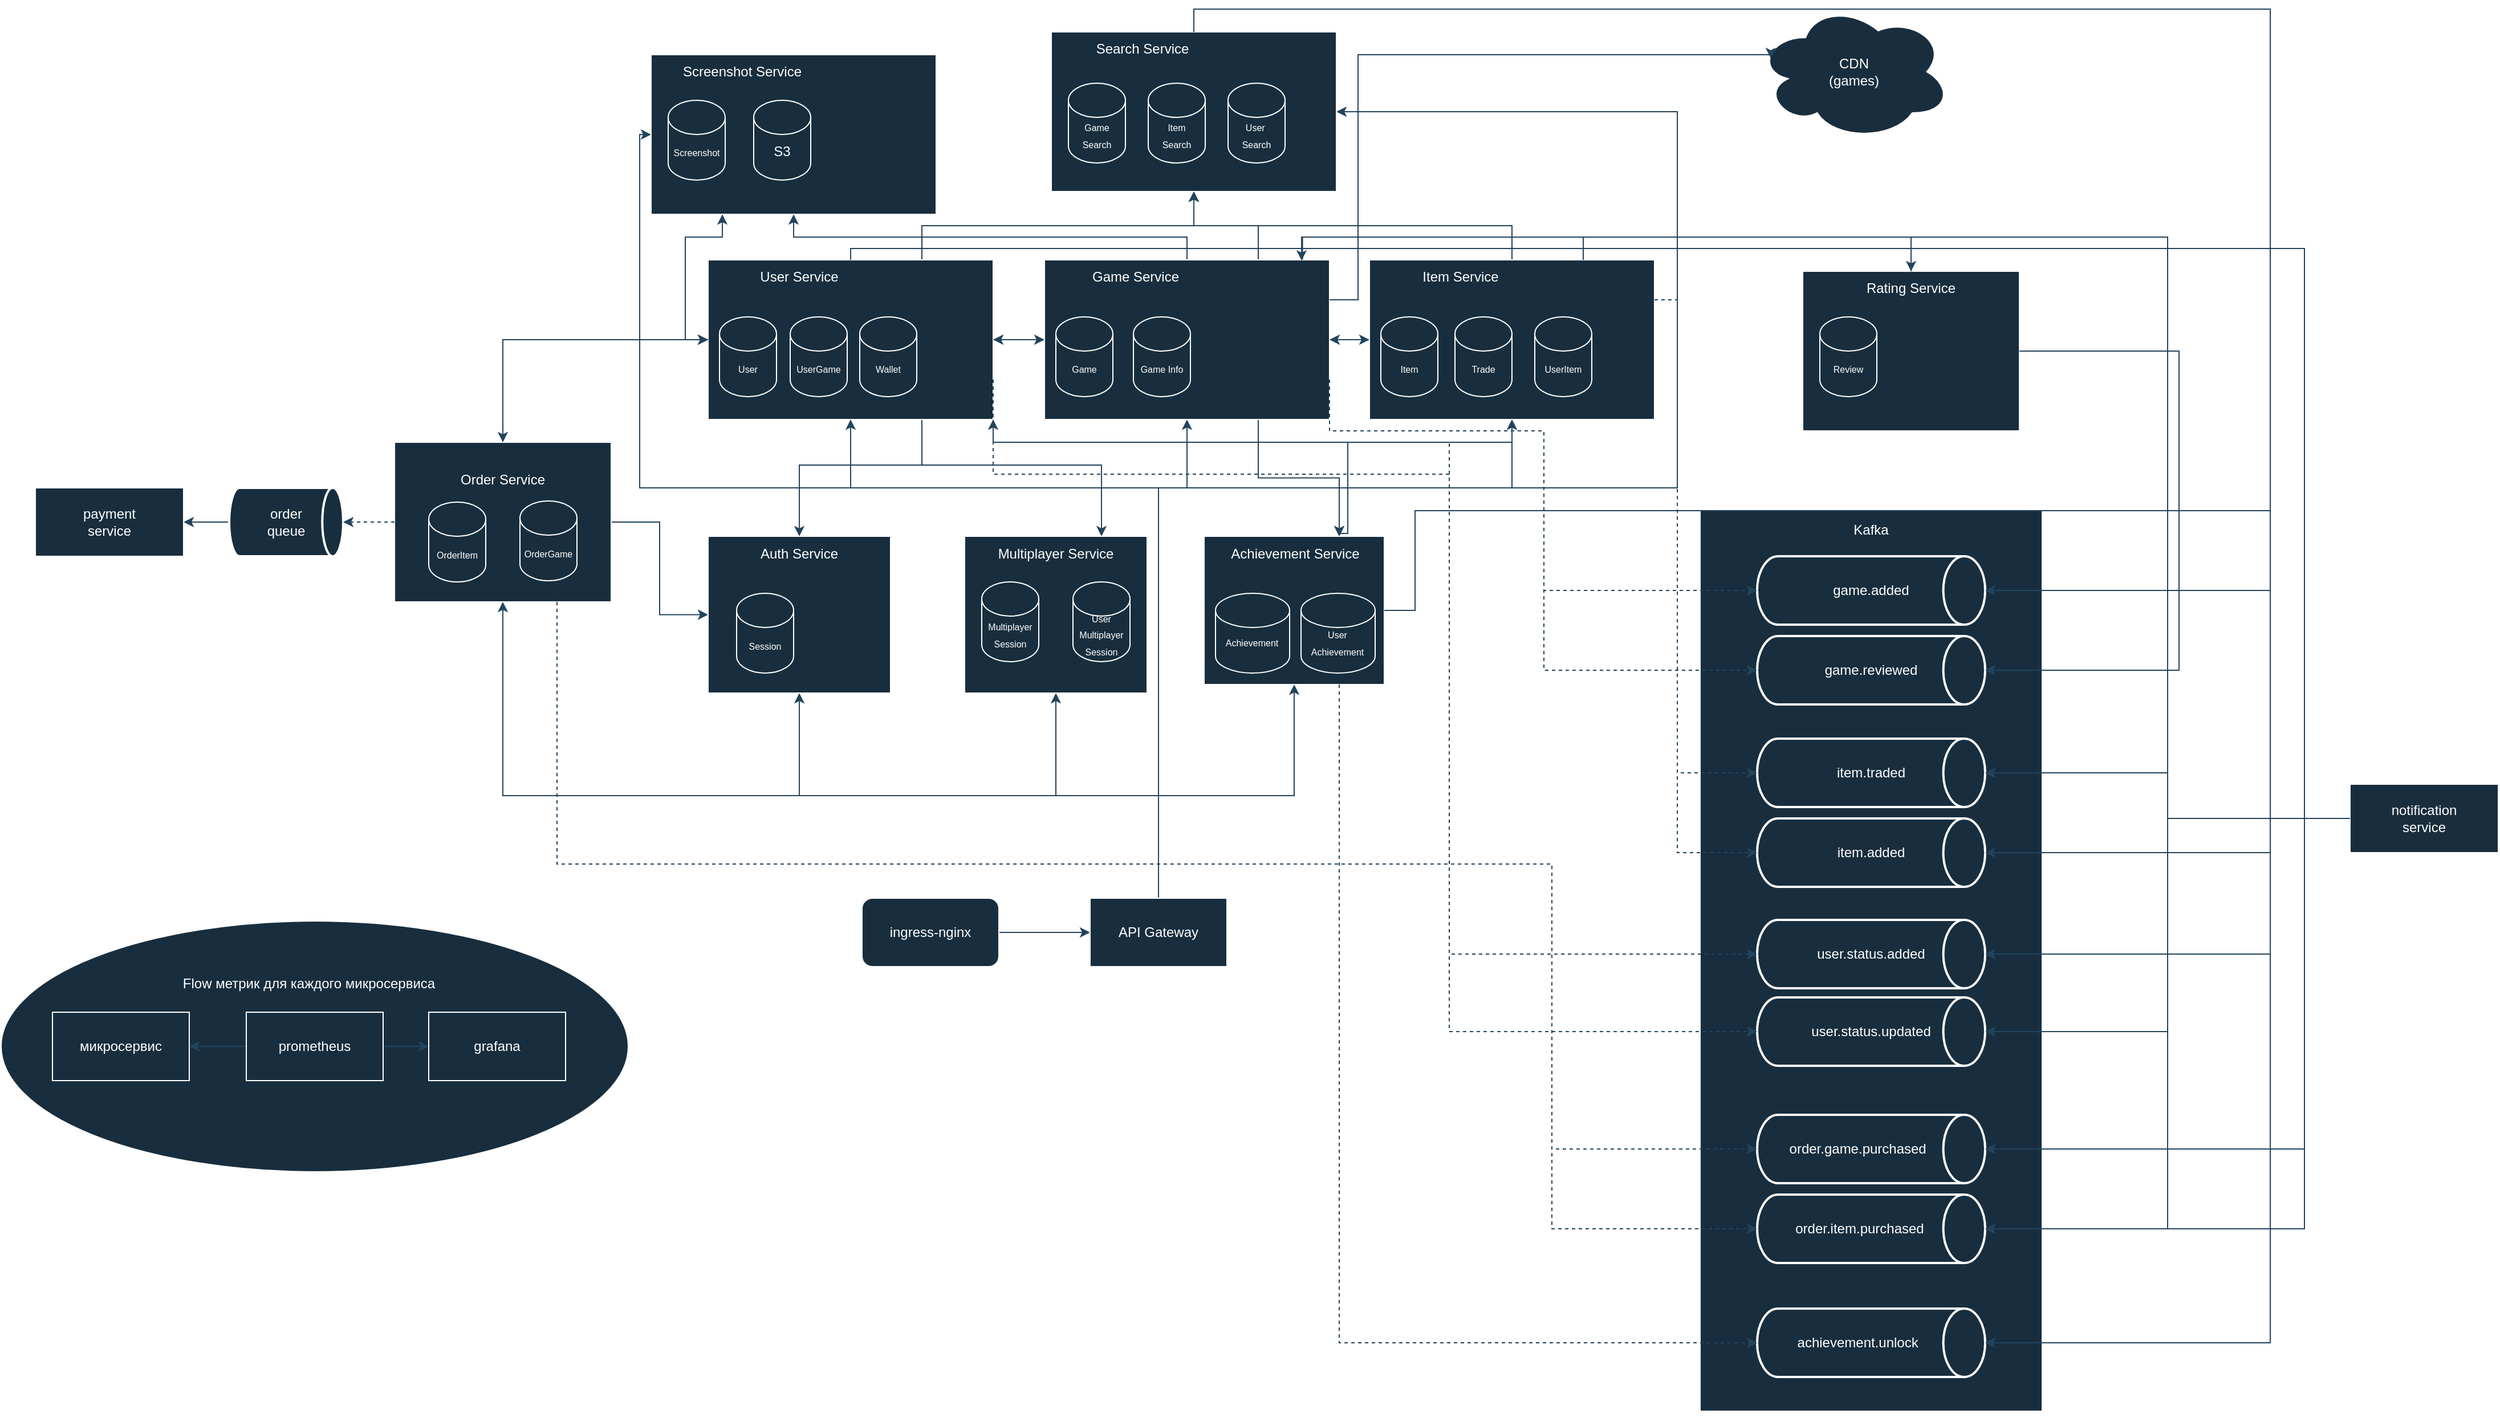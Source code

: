 <mxfile version="26.2.2">
  <diagram name="Page-1" id="zRZe9zVDezlclE6qM3xR">
    <mxGraphModel dx="2936" dy="883" grid="1" gridSize="10" guides="1" tooltips="1" connect="1" arrows="1" fold="1" page="1" pageScale="1" pageWidth="1700" pageHeight="1100" math="0" shadow="0">
      <root>
        <mxCell id="0" />
        <mxCell id="1" parent="0" />
        <mxCell id="oB9wCm33StctVlyddSk8-133" style="edgeStyle=orthogonalEdgeStyle;rounded=0;orthogonalLoop=1;jettySize=auto;html=1;entryX=0.5;entryY=1;entryDx=0;entryDy=0;exitX=0.75;exitY=0;exitDx=0;exitDy=0;labelBackgroundColor=none;strokeColor=#23445D;fontColor=default;" parent="1" source="oB9wCm33StctVlyddSk8-5" target="oB9wCm33StctVlyddSk8-22" edge="1">
          <mxGeometry relative="1" as="geometry" />
        </mxCell>
        <mxCell id="oB9wCm33StctVlyddSk8-147" style="edgeStyle=orthogonalEdgeStyle;rounded=0;orthogonalLoop=1;jettySize=auto;html=1;exitX=0.75;exitY=1;exitDx=0;exitDy=0;entryX=0.5;entryY=0;entryDx=0;entryDy=0;labelBackgroundColor=none;strokeColor=#23445D;fontColor=default;" parent="1" source="oB9wCm33StctVlyddSk8-5" target="oB9wCm33StctVlyddSk8-82" edge="1">
          <mxGeometry relative="1" as="geometry">
            <Array as="points">
              <mxPoint x="398" y="410" />
              <mxPoint x="290" y="410" />
            </Array>
          </mxGeometry>
        </mxCell>
        <mxCell id="oB9wCm33StctVlyddSk8-148" style="edgeStyle=orthogonalEdgeStyle;rounded=0;orthogonalLoop=1;jettySize=auto;html=1;exitX=0.75;exitY=1;exitDx=0;exitDy=0;entryX=0.75;entryY=0;entryDx=0;entryDy=0;labelBackgroundColor=none;strokeColor=#23445D;fontColor=default;" parent="1" source="oB9wCm33StctVlyddSk8-5" target="oB9wCm33StctVlyddSk8-106" edge="1">
          <mxGeometry relative="1" as="geometry">
            <Array as="points">
              <mxPoint x="398" y="410" />
              <mxPoint x="555" y="410" />
            </Array>
          </mxGeometry>
        </mxCell>
        <mxCell id="oB9wCm33StctVlyddSk8-154" style="edgeStyle=orthogonalEdgeStyle;rounded=0;orthogonalLoop=1;jettySize=auto;html=1;entryX=0.5;entryY=0;entryDx=0;entryDy=0;labelBackgroundColor=none;strokeColor=#23445D;fontColor=default;" parent="1" source="oB9wCm33StctVlyddSk8-5" target="oB9wCm33StctVlyddSk8-40" edge="1">
          <mxGeometry relative="1" as="geometry" />
        </mxCell>
        <mxCell id="oB9wCm33StctVlyddSk8-155" style="edgeStyle=orthogonalEdgeStyle;rounded=0;orthogonalLoop=1;jettySize=auto;html=1;entryX=0;entryY=0.5;entryDx=0;entryDy=0;labelBackgroundColor=none;strokeColor=#23445D;fontColor=default;" parent="1" source="oB9wCm33StctVlyddSk8-5" target="oB9wCm33StctVlyddSk8-18" edge="1">
          <mxGeometry relative="1" as="geometry" />
        </mxCell>
        <mxCell id="oB9wCm33StctVlyddSk8-159" style="edgeStyle=orthogonalEdgeStyle;rounded=0;orthogonalLoop=1;jettySize=auto;html=1;exitX=1;exitY=1;exitDx=0;exitDy=0;entryX=0.75;entryY=0;entryDx=0;entryDy=0;labelBackgroundColor=none;strokeColor=#23445D;fontColor=default;" parent="1" source="oB9wCm33StctVlyddSk8-5" target="oB9wCm33StctVlyddSk8-36" edge="1">
          <mxGeometry relative="1" as="geometry">
            <Array as="points">
              <mxPoint x="460" y="390" />
              <mxPoint x="771" y="390" />
              <mxPoint x="771" y="470" />
            </Array>
          </mxGeometry>
        </mxCell>
        <mxCell id="oB9wCm33StctVlyddSk8-160" style="edgeStyle=orthogonalEdgeStyle;rounded=0;orthogonalLoop=1;jettySize=auto;html=1;exitX=1;exitY=1;exitDx=0;exitDy=0;entryX=0.5;entryY=1;entryDx=0;entryDy=0;labelBackgroundColor=none;strokeColor=#23445D;fontColor=default;" parent="1" source="oB9wCm33StctVlyddSk8-5" target="oB9wCm33StctVlyddSk8-26" edge="1">
          <mxGeometry relative="1" as="geometry" />
        </mxCell>
        <mxCell id="oB9wCm33StctVlyddSk8-5" value="" style="rounded=0;whiteSpace=wrap;html=1;labelBackgroundColor=none;fillColor=#182E3E;strokeColor=#FFFFFF;fontColor=#FFFFFF;" parent="1" vertex="1">
          <mxGeometry x="210" y="230" width="250" height="140" as="geometry" />
        </mxCell>
        <mxCell id="oB9wCm33StctVlyddSk8-131" style="edgeStyle=orthogonalEdgeStyle;rounded=0;orthogonalLoop=1;jettySize=auto;html=1;entryX=0.25;entryY=1;entryDx=0;entryDy=0;exitX=0;exitY=0.5;exitDx=0;exitDy=0;movable=1;resizable=1;rotatable=1;deletable=1;editable=1;locked=0;connectable=1;strokeColor=#23445D;labelBackgroundColor=none;fontColor=default;" parent="1" source="oB9wCm33StctVlyddSk8-5" target="oB9wCm33StctVlyddSk8-99" edge="1">
          <mxGeometry relative="1" as="geometry" />
        </mxCell>
        <mxCell id="oB9wCm33StctVlyddSk8-6" value="User Service" style="text;html=1;align=center;verticalAlign=middle;whiteSpace=wrap;rounded=0;labelBackgroundColor=none;fontColor=#FFFFFF;" parent="1" vertex="1">
          <mxGeometry x="210" y="230" width="160" height="30" as="geometry" />
        </mxCell>
        <mxCell id="oB9wCm33StctVlyddSk8-9" value="" style="shape=cylinder3;whiteSpace=wrap;html=1;boundedLbl=1;backgroundOutline=1;size=15;labelBackgroundColor=none;fillColor=#182E3E;strokeColor=#FFFFFF;fontColor=#FFFFFF;" parent="1" vertex="1">
          <mxGeometry x="220" y="280" width="50" height="70" as="geometry" />
        </mxCell>
        <mxCell id="oB9wCm33StctVlyddSk8-10" value="&lt;div&gt;&lt;font style=&quot;font-size: 8px;&quot;&gt;User&lt;/font&gt;&lt;/div&gt;" style="text;html=1;align=center;verticalAlign=middle;whiteSpace=wrap;rounded=0;labelBackgroundColor=none;fontColor=#FFFFFF;" parent="1" vertex="1">
          <mxGeometry x="215" y="310" width="60" height="30" as="geometry" />
        </mxCell>
        <mxCell id="oB9wCm33StctVlyddSk8-16" style="edgeStyle=orthogonalEdgeStyle;rounded=0;orthogonalLoop=1;jettySize=auto;html=1;entryX=0;entryY=0.5;entryDx=0;entryDy=0;labelBackgroundColor=none;strokeColor=#23445D;fontColor=default;" parent="1" source="oB9wCm33StctVlyddSk8-14" target="oB9wCm33StctVlyddSk8-15" edge="1">
          <mxGeometry relative="1" as="geometry" />
        </mxCell>
        <mxCell id="oB9wCm33StctVlyddSk8-14" value="ingress-nginx" style="rounded=1;whiteSpace=wrap;html=1;labelBackgroundColor=none;fillColor=#182E3E;strokeColor=#FFFFFF;fontColor=#FFFFFF;" parent="1" vertex="1">
          <mxGeometry x="345" y="790" width="120" height="60" as="geometry" />
        </mxCell>
        <mxCell id="oB9wCm33StctVlyddSk8-83" style="edgeStyle=orthogonalEdgeStyle;rounded=0;orthogonalLoop=1;jettySize=auto;html=1;exitX=0.5;exitY=0;exitDx=0;exitDy=0;labelBackgroundColor=none;strokeColor=#23445D;fontColor=default;" parent="1" source="oB9wCm33StctVlyddSk8-15" target="oB9wCm33StctVlyddSk8-76" edge="1">
          <mxGeometry relative="1" as="geometry" />
        </mxCell>
        <mxCell id="oB9wCm33StctVlyddSk8-109" style="edgeStyle=orthogonalEdgeStyle;rounded=0;orthogonalLoop=1;jettySize=auto;html=1;exitX=0.5;exitY=0;exitDx=0;exitDy=0;labelBackgroundColor=none;strokeColor=#23445D;fontColor=default;" parent="1" source="oB9wCm33StctVlyddSk8-15" target="oB9wCm33StctVlyddSk8-103" edge="1">
          <mxGeometry relative="1" as="geometry" />
        </mxCell>
        <mxCell id="oB9wCm33StctVlyddSk8-137" style="edgeStyle=orthogonalEdgeStyle;rounded=0;orthogonalLoop=1;jettySize=auto;html=1;entryX=0.5;entryY=1;entryDx=0;entryDy=0;labelBackgroundColor=none;strokeColor=#23445D;fontColor=default;" parent="1" source="oB9wCm33StctVlyddSk8-15" target="oB9wCm33StctVlyddSk8-36" edge="1">
          <mxGeometry relative="1" as="geometry">
            <Array as="points">
              <mxPoint x="605" y="700" />
              <mxPoint x="724" y="700" />
            </Array>
          </mxGeometry>
        </mxCell>
        <mxCell id="oB9wCm33StctVlyddSk8-138" style="edgeStyle=orthogonalEdgeStyle;rounded=0;orthogonalLoop=1;jettySize=auto;html=1;entryX=0.5;entryY=1;entryDx=0;entryDy=0;labelBackgroundColor=none;strokeColor=#23445D;fontColor=default;" parent="1" source="oB9wCm33StctVlyddSk8-15" target="oB9wCm33StctVlyddSk8-18" edge="1">
          <mxGeometry relative="1" as="geometry">
            <Array as="points">
              <mxPoint x="605" y="430" />
              <mxPoint x="630" y="430" />
            </Array>
          </mxGeometry>
        </mxCell>
        <mxCell id="oB9wCm33StctVlyddSk8-139" style="edgeStyle=orthogonalEdgeStyle;rounded=0;orthogonalLoop=1;jettySize=auto;html=1;entryX=0.5;entryY=1;entryDx=0;entryDy=0;labelBackgroundColor=none;strokeColor=#23445D;fontColor=default;" parent="1" source="oB9wCm33StctVlyddSk8-15" target="oB9wCm33StctVlyddSk8-26" edge="1">
          <mxGeometry relative="1" as="geometry">
            <Array as="points">
              <mxPoint x="605" y="430" />
              <mxPoint x="915" y="430" />
            </Array>
          </mxGeometry>
        </mxCell>
        <mxCell id="oB9wCm33StctVlyddSk8-142" style="edgeStyle=orthogonalEdgeStyle;rounded=0;orthogonalLoop=1;jettySize=auto;html=1;entryX=0.5;entryY=1;entryDx=0;entryDy=0;labelBackgroundColor=none;strokeColor=#23445D;fontColor=default;" parent="1" source="oB9wCm33StctVlyddSk8-15" target="oB9wCm33StctVlyddSk8-5" edge="1">
          <mxGeometry relative="1" as="geometry">
            <Array as="points">
              <mxPoint x="605" y="430" />
              <mxPoint x="335" y="430" />
            </Array>
          </mxGeometry>
        </mxCell>
        <mxCell id="oB9wCm33StctVlyddSk8-144" style="edgeStyle=orthogonalEdgeStyle;rounded=0;orthogonalLoop=1;jettySize=auto;html=1;entryX=1;entryY=0.5;entryDx=0;entryDy=0;labelBackgroundColor=none;strokeColor=#23445D;fontColor=default;" parent="1" source="oB9wCm33StctVlyddSk8-15" target="oB9wCm33StctVlyddSk8-22" edge="1">
          <mxGeometry relative="1" as="geometry">
            <Array as="points">
              <mxPoint x="605" y="430" />
              <mxPoint x="1060" y="430" />
              <mxPoint x="1060" y="100" />
            </Array>
          </mxGeometry>
        </mxCell>
        <mxCell id="oB9wCm33StctVlyddSk8-145" style="edgeStyle=orthogonalEdgeStyle;rounded=0;orthogonalLoop=1;jettySize=auto;html=1;entryX=0;entryY=0.5;entryDx=0;entryDy=0;labelBackgroundColor=none;strokeColor=#23445D;fontColor=default;" parent="1" source="oB9wCm33StctVlyddSk8-15" target="oB9wCm33StctVlyddSk8-99" edge="1">
          <mxGeometry relative="1" as="geometry">
            <Array as="points">
              <mxPoint x="605" y="430" />
              <mxPoint x="150" y="430" />
              <mxPoint x="150" y="120" />
            </Array>
          </mxGeometry>
        </mxCell>
        <mxCell id="oB9wCm33StctVlyddSk8-146" style="edgeStyle=orthogonalEdgeStyle;rounded=0;orthogonalLoop=1;jettySize=auto;html=1;entryX=0.5;entryY=1;entryDx=0;entryDy=0;labelBackgroundColor=none;strokeColor=#23445D;fontColor=default;" parent="1" source="oB9wCm33StctVlyddSk8-15" target="oB9wCm33StctVlyddSk8-40" edge="1">
          <mxGeometry relative="1" as="geometry">
            <Array as="points">
              <mxPoint x="605" y="700" />
              <mxPoint x="30" y="700" />
            </Array>
          </mxGeometry>
        </mxCell>
        <mxCell id="oB9wCm33StctVlyddSk8-15" value="API Gateway" style="rounded=0;whiteSpace=wrap;html=1;labelBackgroundColor=none;fillColor=#182E3E;strokeColor=#FFFFFF;fontColor=#FFFFFF;" parent="1" vertex="1">
          <mxGeometry x="545" y="790" width="120" height="60" as="geometry" />
        </mxCell>
        <mxCell id="oB9wCm33StctVlyddSk8-122" style="edgeStyle=orthogonalEdgeStyle;rounded=0;orthogonalLoop=1;jettySize=auto;html=1;entryX=0.5;entryY=1;entryDx=0;entryDy=0;labelBackgroundColor=none;strokeColor=#23445D;fontColor=default;" parent="1" source="oB9wCm33StctVlyddSk8-18" target="oB9wCm33StctVlyddSk8-99" edge="1">
          <mxGeometry relative="1" as="geometry">
            <Array as="points">
              <mxPoint x="630" y="210" />
              <mxPoint x="285" y="210" />
            </Array>
          </mxGeometry>
        </mxCell>
        <mxCell id="oB9wCm33StctVlyddSk8-135" style="edgeStyle=orthogonalEdgeStyle;rounded=0;orthogonalLoop=1;jettySize=auto;html=1;exitX=0.75;exitY=0;exitDx=0;exitDy=0;entryX=0.5;entryY=1;entryDx=0;entryDy=0;labelBackgroundColor=none;strokeColor=#23445D;fontColor=default;" parent="1" source="oB9wCm33StctVlyddSk8-18" target="oB9wCm33StctVlyddSk8-22" edge="1">
          <mxGeometry relative="1" as="geometry" />
        </mxCell>
        <mxCell id="oB9wCm33StctVlyddSk8-156" style="edgeStyle=orthogonalEdgeStyle;rounded=0;orthogonalLoop=1;jettySize=auto;html=1;entryX=1;entryY=0.5;entryDx=0;entryDy=0;labelBackgroundColor=none;strokeColor=#23445D;fontColor=default;" parent="1" source="oB9wCm33StctVlyddSk8-18" target="oB9wCm33StctVlyddSk8-5" edge="1">
          <mxGeometry relative="1" as="geometry" />
        </mxCell>
        <mxCell id="oB9wCm33StctVlyddSk8-157" style="edgeStyle=orthogonalEdgeStyle;rounded=0;orthogonalLoop=1;jettySize=auto;html=1;exitX=0.75;exitY=1;exitDx=0;exitDy=0;entryX=0.75;entryY=0;entryDx=0;entryDy=0;labelBackgroundColor=none;strokeColor=#23445D;fontColor=default;" parent="1" source="oB9wCm33StctVlyddSk8-18" target="oB9wCm33StctVlyddSk8-36" edge="1">
          <mxGeometry relative="1" as="geometry" />
        </mxCell>
        <mxCell id="oB9wCm33StctVlyddSk8-162" style="edgeStyle=orthogonalEdgeStyle;rounded=0;orthogonalLoop=1;jettySize=auto;html=1;exitX=1;exitY=0.5;exitDx=0;exitDy=0;entryX=0;entryY=0.5;entryDx=0;entryDy=0;labelBackgroundColor=none;strokeColor=#23445D;fontColor=default;" parent="1" source="oB9wCm33StctVlyddSk8-18" target="oB9wCm33StctVlyddSk8-26" edge="1">
          <mxGeometry relative="1" as="geometry" />
        </mxCell>
        <mxCell id="oB9wCm33StctVlyddSk8-18" value="" style="rounded=0;whiteSpace=wrap;html=1;labelBackgroundColor=none;fillColor=#182E3E;strokeColor=#FFFFFF;fontColor=#FFFFFF;" parent="1" vertex="1">
          <mxGeometry x="505" y="230" width="250" height="140" as="geometry" />
        </mxCell>
        <mxCell id="oB9wCm33StctVlyddSk8-19" value="Game Service" style="text;html=1;align=center;verticalAlign=middle;whiteSpace=wrap;rounded=0;labelBackgroundColor=none;fontColor=#FFFFFF;" parent="1" vertex="1">
          <mxGeometry x="505" y="230" width="160" height="30" as="geometry" />
        </mxCell>
        <mxCell id="oB9wCm33StctVlyddSk8-20" value="" style="shape=cylinder3;whiteSpace=wrap;html=1;boundedLbl=1;backgroundOutline=1;size=15;labelBackgroundColor=none;fillColor=#182E3E;strokeColor=#FFFFFF;fontColor=#FFFFFF;" parent="1" vertex="1">
          <mxGeometry x="515" y="280" width="50" height="70" as="geometry" />
        </mxCell>
        <mxCell id="oB9wCm33StctVlyddSk8-21" value="&lt;div&gt;&lt;font style=&quot;font-size: 8px;&quot;&gt;Game&lt;/font&gt;&lt;/div&gt;" style="text;html=1;align=center;verticalAlign=middle;whiteSpace=wrap;rounded=0;labelBackgroundColor=none;fontColor=#FFFFFF;" parent="1" vertex="1">
          <mxGeometry x="510" y="310" width="60" height="30" as="geometry" />
        </mxCell>
        <mxCell id="oB9wCm33StctVlyddSk8-22" value="" style="rounded=0;whiteSpace=wrap;html=1;labelBackgroundColor=none;fillColor=#182E3E;strokeColor=#FFFFFF;fontColor=#FFFFFF;" parent="1" vertex="1">
          <mxGeometry x="511" y="30" width="250" height="140" as="geometry" />
        </mxCell>
        <mxCell id="oB9wCm33StctVlyddSk8-23" value="Search Service" style="text;html=1;align=center;verticalAlign=middle;whiteSpace=wrap;rounded=0;labelBackgroundColor=none;fontColor=#FFFFFF;" parent="1" vertex="1">
          <mxGeometry x="511" y="30" width="160" height="30" as="geometry" />
        </mxCell>
        <mxCell id="oB9wCm33StctVlyddSk8-136" style="edgeStyle=orthogonalEdgeStyle;rounded=0;orthogonalLoop=1;jettySize=auto;html=1;entryX=0.5;entryY=1;entryDx=0;entryDy=0;labelBackgroundColor=none;strokeColor=#23445D;fontColor=default;" parent="1" source="oB9wCm33StctVlyddSk8-26" target="oB9wCm33StctVlyddSk8-22" edge="1">
          <mxGeometry relative="1" as="geometry">
            <Array as="points">
              <mxPoint x="915" y="200" />
              <mxPoint x="636" y="200" />
            </Array>
          </mxGeometry>
        </mxCell>
        <mxCell id="oB9wCm33StctVlyddSk8-161" style="edgeStyle=orthogonalEdgeStyle;rounded=0;orthogonalLoop=1;jettySize=auto;html=1;entryX=1;entryY=0.5;entryDx=0;entryDy=0;labelBackgroundColor=none;strokeColor=#23445D;fontColor=default;" parent="1" source="oB9wCm33StctVlyddSk8-26" target="oB9wCm33StctVlyddSk8-18" edge="1">
          <mxGeometry relative="1" as="geometry" />
        </mxCell>
        <mxCell id="oB9wCm33StctVlyddSk8-163" style="edgeStyle=orthogonalEdgeStyle;rounded=0;orthogonalLoop=1;jettySize=auto;html=1;exitX=0.5;exitY=1;exitDx=0;exitDy=0;entryX=1;entryY=1;entryDx=0;entryDy=0;labelBackgroundColor=none;strokeColor=#23445D;fontColor=default;" parent="1" source="oB9wCm33StctVlyddSk8-26" target="oB9wCm33StctVlyddSk8-5" edge="1">
          <mxGeometry relative="1" as="geometry" />
        </mxCell>
        <mxCell id="oB9wCm33StctVlyddSk8-26" value="" style="rounded=0;whiteSpace=wrap;html=1;labelBackgroundColor=none;fillColor=#182E3E;strokeColor=#FFFFFF;fontColor=#FFFFFF;" parent="1" vertex="1">
          <mxGeometry x="790" y="230" width="250" height="140" as="geometry" />
        </mxCell>
        <mxCell id="oB9wCm33StctVlyddSk8-27" value="Item Service" style="text;html=1;align=center;verticalAlign=middle;whiteSpace=wrap;rounded=0;labelBackgroundColor=none;fontColor=#FFFFFF;" parent="1" vertex="1">
          <mxGeometry x="790" y="230" width="160" height="30" as="geometry" />
        </mxCell>
        <mxCell id="oB9wCm33StctVlyddSk8-28" value="" style="shape=cylinder3;whiteSpace=wrap;html=1;boundedLbl=1;backgroundOutline=1;size=15;labelBackgroundColor=none;fillColor=#182E3E;strokeColor=#FFFFFF;fontColor=#FFFFFF;" parent="1" vertex="1">
          <mxGeometry x="800" y="280" width="50" height="70" as="geometry" />
        </mxCell>
        <mxCell id="oB9wCm33StctVlyddSk8-29" value="&lt;div&gt;&lt;font style=&quot;font-size: 8px;&quot;&gt;Item&lt;/font&gt;&lt;/div&gt;" style="text;html=1;align=center;verticalAlign=middle;whiteSpace=wrap;rounded=0;labelBackgroundColor=none;fontColor=#FFFFFF;" parent="1" vertex="1">
          <mxGeometry x="795" y="310" width="60" height="30" as="geometry" />
        </mxCell>
        <mxCell id="oB9wCm33StctVlyddSk8-34" value="" style="shape=cylinder3;whiteSpace=wrap;html=1;boundedLbl=1;backgroundOutline=1;size=15;labelBackgroundColor=none;fillColor=#182E3E;strokeColor=#FFFFFF;fontColor=#FFFFFF;" parent="1" vertex="1">
          <mxGeometry x="583" y="280" width="50" height="70" as="geometry" />
        </mxCell>
        <mxCell id="oB9wCm33StctVlyddSk8-35" value="&lt;div&gt;&lt;font style=&quot;font-size: 8px;&quot;&gt;Game Info&lt;/font&gt;&lt;/div&gt;" style="text;html=1;align=center;verticalAlign=middle;whiteSpace=wrap;rounded=0;labelBackgroundColor=none;fontColor=#FFFFFF;" parent="1" vertex="1">
          <mxGeometry x="578" y="310" width="60" height="30" as="geometry" />
        </mxCell>
        <mxCell id="oB9wCm33StctVlyddSk8-36" value="" style="rounded=0;whiteSpace=wrap;html=1;labelBackgroundColor=none;fillColor=#182E3E;strokeColor=#FFFFFF;fontColor=#FFFFFF;" parent="1" vertex="1">
          <mxGeometry x="645" y="472.5" width="158" height="130" as="geometry" />
        </mxCell>
        <mxCell id="oB9wCm33StctVlyddSk8-37" value="Achievement Service" style="text;html=1;align=center;verticalAlign=middle;whiteSpace=wrap;rounded=0;labelBackgroundColor=none;fontColor=#FFFFFF;" parent="1" vertex="1">
          <mxGeometry x="645" y="472.5" width="160" height="30" as="geometry" />
        </mxCell>
        <mxCell id="oB9wCm33StctVlyddSk8-38" value="" style="shape=cylinder3;whiteSpace=wrap;html=1;boundedLbl=1;backgroundOutline=1;size=15;labelBackgroundColor=none;fillColor=#182E3E;strokeColor=#FFFFFF;fontColor=#FFFFFF;" parent="1" vertex="1">
          <mxGeometry x="655" y="522.5" width="65" height="70" as="geometry" />
        </mxCell>
        <mxCell id="oB9wCm33StctVlyddSk8-39" value="&lt;div&gt;&lt;font style=&quot;font-size: 8px;&quot;&gt;Achievement&lt;/font&gt;&lt;/div&gt;" style="text;html=1;align=center;verticalAlign=middle;whiteSpace=wrap;rounded=0;labelBackgroundColor=none;fontColor=#FFFFFF;" parent="1" vertex="1">
          <mxGeometry x="657" y="550" width="60" height="30" as="geometry" />
        </mxCell>
        <mxCell id="oB9wCm33StctVlyddSk8-149" style="edgeStyle=orthogonalEdgeStyle;rounded=0;orthogonalLoop=1;jettySize=auto;html=1;entryX=0;entryY=0.5;entryDx=0;entryDy=0;exitX=0.5;exitY=0;exitDx=0;exitDy=0;labelBackgroundColor=none;strokeColor=#23445D;fontColor=default;" parent="1" source="oB9wCm33StctVlyddSk8-40" target="oB9wCm33StctVlyddSk8-5" edge="1">
          <mxGeometry relative="1" as="geometry" />
        </mxCell>
        <mxCell id="oB9wCm33StctVlyddSk8-158" style="edgeStyle=orthogonalEdgeStyle;rounded=0;orthogonalLoop=1;jettySize=auto;html=1;exitX=1;exitY=0.5;exitDx=0;exitDy=0;entryX=0;entryY=0.5;entryDx=0;entryDy=0;labelBackgroundColor=none;strokeColor=#23445D;fontColor=default;" parent="1" source="oB9wCm33StctVlyddSk8-40" target="oB9wCm33StctVlyddSk8-76" edge="1">
          <mxGeometry relative="1" as="geometry" />
        </mxCell>
        <mxCell id="oB9wCm33StctVlyddSk8-40" value="" style="rounded=0;whiteSpace=wrap;html=1;labelBackgroundColor=none;fillColor=#182E3E;strokeColor=#FFFFFF;fontColor=#FFFFFF;" parent="1" vertex="1">
          <mxGeometry x="-65" y="390" width="190" height="140" as="geometry" />
        </mxCell>
        <mxCell id="oB9wCm33StctVlyddSk8-41" value="Order Service" style="text;html=1;align=center;verticalAlign=middle;whiteSpace=wrap;rounded=0;labelBackgroundColor=none;fontColor=#FFFFFF;" parent="1" vertex="1">
          <mxGeometry x="-50" y="407.5" width="160" height="30" as="geometry" />
        </mxCell>
        <mxCell id="oB9wCm33StctVlyddSk8-42" value="" style="shape=cylinder3;whiteSpace=wrap;html=1;boundedLbl=1;backgroundOutline=1;size=15;labelBackgroundColor=none;fillColor=#182E3E;strokeColor=#FFFFFF;fontColor=#FFFFFF;" parent="1" vertex="1">
          <mxGeometry x="-35" y="442.5" width="50" height="70" as="geometry" />
        </mxCell>
        <mxCell id="oB9wCm33StctVlyddSk8-43" value="&lt;div&gt;&lt;font style=&quot;font-size: 8px;&quot;&gt;OrderItem&lt;/font&gt;&lt;/div&gt;" style="text;html=1;align=center;verticalAlign=middle;whiteSpace=wrap;rounded=0;labelBackgroundColor=none;fontColor=#FFFFFF;" parent="1" vertex="1">
          <mxGeometry x="-40" y="472.5" width="60" height="30" as="geometry" />
        </mxCell>
        <mxCell id="oB9wCm33StctVlyddSk8-47" value="" style="shape=cylinder3;whiteSpace=wrap;html=1;boundedLbl=1;backgroundOutline=1;size=15;labelBackgroundColor=none;fillColor=#182E3E;strokeColor=#FFFFFF;fontColor=#FFFFFF;" parent="1" vertex="1">
          <mxGeometry x="45" y="441.5" width="50" height="70" as="geometry" />
        </mxCell>
        <mxCell id="oB9wCm33StctVlyddSk8-48" value="&lt;div&gt;&lt;font style=&quot;font-size: 8px;&quot;&gt;OrderGame&lt;/font&gt;&lt;/div&gt;" style="text;html=1;align=center;verticalAlign=middle;whiteSpace=wrap;rounded=0;labelBackgroundColor=none;fontColor=#FFFFFF;" parent="1" vertex="1">
          <mxGeometry x="40" y="471.5" width="60" height="30" as="geometry" />
        </mxCell>
        <mxCell id="oB9wCm33StctVlyddSk8-58" value="" style="shape=cylinder3;whiteSpace=wrap;html=1;boundedLbl=1;backgroundOutline=1;size=15;labelBackgroundColor=none;fillColor=#182E3E;strokeColor=#FFFFFF;fontColor=#FFFFFF;" parent="1" vertex="1">
          <mxGeometry x="526" y="75" width="50" height="70" as="geometry" />
        </mxCell>
        <mxCell id="oB9wCm33StctVlyddSk8-59" value="&lt;div&gt;&lt;font style=&quot;font-size: 8px;&quot;&gt;Game&lt;/font&gt;&lt;/div&gt;&lt;div&gt;&lt;font style=&quot;font-size: 8px;&quot;&gt;Search&lt;/font&gt;&lt;/div&gt;" style="text;html=1;align=center;verticalAlign=middle;whiteSpace=wrap;rounded=0;labelBackgroundColor=none;fontColor=#FFFFFF;" parent="1" vertex="1">
          <mxGeometry x="521" y="105" width="60" height="30" as="geometry" />
        </mxCell>
        <mxCell id="oB9wCm33StctVlyddSk8-60" value="" style="shape=cylinder3;whiteSpace=wrap;html=1;boundedLbl=1;backgroundOutline=1;size=15;labelBackgroundColor=none;fillColor=#182E3E;strokeColor=#FFFFFF;fontColor=#FFFFFF;" parent="1" vertex="1">
          <mxGeometry x="596" y="75" width="50" height="70" as="geometry" />
        </mxCell>
        <mxCell id="oB9wCm33StctVlyddSk8-61" value="&lt;div&gt;&lt;font style=&quot;font-size: 8px;&quot;&gt;Item&lt;/font&gt;&lt;/div&gt;&lt;div&gt;&lt;font style=&quot;font-size: 8px;&quot;&gt;Search&lt;/font&gt;&lt;/div&gt;" style="text;html=1;align=center;verticalAlign=middle;whiteSpace=wrap;rounded=0;labelBackgroundColor=none;fontColor=#FFFFFF;" parent="1" vertex="1">
          <mxGeometry x="591" y="105" width="60" height="30" as="geometry" />
        </mxCell>
        <mxCell id="oB9wCm33StctVlyddSk8-62" value="" style="shape=cylinder3;whiteSpace=wrap;html=1;boundedLbl=1;backgroundOutline=1;size=15;labelBackgroundColor=none;fillColor=#182E3E;strokeColor=#FFFFFF;fontColor=#FFFFFF;" parent="1" vertex="1">
          <mxGeometry x="666" y="75" width="50" height="70" as="geometry" />
        </mxCell>
        <mxCell id="oB9wCm33StctVlyddSk8-63" value="&lt;div&gt;&lt;font style=&quot;font-size: 8px;&quot;&gt;User&amp;nbsp;&lt;/font&gt;&lt;/div&gt;&lt;div&gt;&lt;font style=&quot;font-size: 8px;&quot;&gt;Search&lt;/font&gt;&lt;/div&gt;" style="text;html=1;align=center;verticalAlign=middle;whiteSpace=wrap;rounded=0;labelBackgroundColor=none;fontColor=#FFFFFF;" parent="1" vertex="1">
          <mxGeometry x="661" y="105" width="60" height="30" as="geometry" />
        </mxCell>
        <mxCell id="oB9wCm33StctVlyddSk8-64" value="" style="shape=cylinder3;whiteSpace=wrap;html=1;boundedLbl=1;backgroundOutline=1;size=15;labelBackgroundColor=none;fillColor=#182E3E;strokeColor=#FFFFFF;fontColor=#FFFFFF;" parent="1" vertex="1">
          <mxGeometry x="935" y="280" width="50" height="70" as="geometry" />
        </mxCell>
        <mxCell id="oB9wCm33StctVlyddSk8-65" value="&lt;div&gt;&lt;font style=&quot;font-size: 8px;&quot;&gt;UserItem&lt;/font&gt;&lt;/div&gt;" style="text;html=1;align=center;verticalAlign=middle;whiteSpace=wrap;rounded=0;labelBackgroundColor=none;fontColor=#FFFFFF;" parent="1" vertex="1">
          <mxGeometry x="930" y="310" width="60" height="30" as="geometry" />
        </mxCell>
        <mxCell id="oB9wCm33StctVlyddSk8-70" value="" style="shape=cylinder3;whiteSpace=wrap;html=1;boundedLbl=1;backgroundOutline=1;size=15;labelBackgroundColor=none;fillColor=#182E3E;strokeColor=#FFFFFF;fontColor=#FFFFFF;" parent="1" vertex="1">
          <mxGeometry x="343" y="280" width="50" height="70" as="geometry" />
        </mxCell>
        <mxCell id="oB9wCm33StctVlyddSk8-71" value="&lt;div&gt;&lt;font style=&quot;font-size: 8px;&quot;&gt;Wallet&lt;/font&gt;&lt;/div&gt;" style="text;html=1;align=center;verticalAlign=middle;whiteSpace=wrap;rounded=0;labelBackgroundColor=none;fontColor=#FFFFFF;" parent="1" vertex="1">
          <mxGeometry x="338" y="310" width="60" height="30" as="geometry" />
        </mxCell>
        <mxCell id="oB9wCm33StctVlyddSk8-74" value="" style="shape=cylinder3;whiteSpace=wrap;html=1;boundedLbl=1;backgroundOutline=1;size=15;labelBackgroundColor=none;fillColor=#182E3E;strokeColor=#FFFFFF;fontColor=#FFFFFF;" parent="1" vertex="1">
          <mxGeometry x="282" y="280" width="50" height="70" as="geometry" />
        </mxCell>
        <mxCell id="oB9wCm33StctVlyddSk8-75" value="&lt;div&gt;&lt;font style=&quot;font-size: 8px;&quot;&gt;UserGame&lt;/font&gt;&lt;/div&gt;" style="text;html=1;align=center;verticalAlign=middle;whiteSpace=wrap;rounded=0;labelBackgroundColor=none;fontColor=#FFFFFF;" parent="1" vertex="1">
          <mxGeometry x="277" y="310" width="60" height="30" as="geometry" />
        </mxCell>
        <mxCell id="oB9wCm33StctVlyddSk8-76" value="" style="rounded=0;whiteSpace=wrap;html=1;labelBackgroundColor=none;fillColor=#182E3E;strokeColor=#FFFFFF;fontColor=#FFFFFF;" parent="1" vertex="1">
          <mxGeometry x="210" y="472.5" width="160" height="137.5" as="geometry" />
        </mxCell>
        <mxCell id="oB9wCm33StctVlyddSk8-78" value="" style="shape=cylinder3;whiteSpace=wrap;html=1;boundedLbl=1;backgroundOutline=1;size=15;labelBackgroundColor=none;fillColor=#182E3E;strokeColor=#FFFFFF;fontColor=#FFFFFF;" parent="1" vertex="1">
          <mxGeometry x="235" y="522.5" width="50" height="70" as="geometry" />
        </mxCell>
        <mxCell id="oB9wCm33StctVlyddSk8-79" value="&lt;div&gt;&lt;font style=&quot;font-size: 8px;&quot;&gt;Session&lt;/font&gt;&lt;/div&gt;" style="text;html=1;align=center;verticalAlign=middle;whiteSpace=wrap;rounded=0;labelBackgroundColor=none;fontColor=#FFFFFF;" parent="1" vertex="1">
          <mxGeometry x="230" y="552.5" width="60" height="30" as="geometry" />
        </mxCell>
        <mxCell id="oB9wCm33StctVlyddSk8-82" value="Auth Service" style="text;html=1;align=center;verticalAlign=middle;whiteSpace=wrap;rounded=0;labelBackgroundColor=none;fontColor=#FFFFFF;" parent="1" vertex="1">
          <mxGeometry x="210" y="472.5" width="160" height="30" as="geometry" />
        </mxCell>
        <mxCell id="oB9wCm33StctVlyddSk8-132" style="edgeStyle=orthogonalEdgeStyle;rounded=0;orthogonalLoop=1;jettySize=auto;html=1;exitX=0.25;exitY=1;exitDx=0;exitDy=0;entryX=0;entryY=0.5;entryDx=0;entryDy=0;labelBackgroundColor=none;strokeColor=#23445D;fontColor=default;" parent="1" source="oB9wCm33StctVlyddSk8-99" target="oB9wCm33StctVlyddSk8-5" edge="1">
          <mxGeometry relative="1" as="geometry" />
        </mxCell>
        <mxCell id="oB9wCm33StctVlyddSk8-99" value="" style="rounded=0;whiteSpace=wrap;html=1;labelBackgroundColor=none;fillColor=#182E3E;strokeColor=#FFFFFF;fontColor=#FFFFFF;" parent="1" vertex="1">
          <mxGeometry x="160" y="50" width="250" height="140" as="geometry" />
        </mxCell>
        <mxCell id="oB9wCm33StctVlyddSk8-100" value="Screenshot Service" style="text;html=1;align=center;verticalAlign=middle;whiteSpace=wrap;rounded=0;labelBackgroundColor=none;fontColor=#FFFFFF;" parent="1" vertex="1">
          <mxGeometry x="160" y="50" width="160" height="30" as="geometry" />
        </mxCell>
        <mxCell id="oB9wCm33StctVlyddSk8-97" value="" style="shape=cylinder3;whiteSpace=wrap;html=1;boundedLbl=1;backgroundOutline=1;size=15;labelBackgroundColor=none;fillColor=#182E3E;strokeColor=#FFFFFF;fontColor=#FFFFFF;" parent="1" vertex="1">
          <mxGeometry x="175" y="90" width="50" height="70" as="geometry" />
        </mxCell>
        <mxCell id="oB9wCm33StctVlyddSk8-98" value="&lt;div&gt;&lt;font style=&quot;font-size: 8px;&quot;&gt;Screenshot&lt;/font&gt;&lt;/div&gt;" style="text;html=1;align=center;verticalAlign=middle;whiteSpace=wrap;rounded=0;labelBackgroundColor=none;fontColor=#FFFFFF;" parent="1" vertex="1">
          <mxGeometry x="170" y="120" width="60" height="30" as="geometry" />
        </mxCell>
        <mxCell id="oB9wCm33StctVlyddSk8-103" value="" style="rounded=0;whiteSpace=wrap;html=1;labelBackgroundColor=none;fillColor=#182E3E;strokeColor=#FFFFFF;fontColor=#FFFFFF;" parent="1" vertex="1">
          <mxGeometry x="435" y="472.5" width="160" height="137.5" as="geometry" />
        </mxCell>
        <mxCell id="oB9wCm33StctVlyddSk8-104" value="" style="shape=cylinder3;whiteSpace=wrap;html=1;boundedLbl=1;backgroundOutline=1;size=15;labelBackgroundColor=none;fillColor=#182E3E;strokeColor=#FFFFFF;fontColor=#FFFFFF;" parent="1" vertex="1">
          <mxGeometry x="450" y="512.5" width="50" height="70" as="geometry" />
        </mxCell>
        <mxCell id="oB9wCm33StctVlyddSk8-105" value="&lt;div&gt;&lt;font style=&quot;font-size: 8px;&quot;&gt;Multiplayer&lt;/font&gt;&lt;/div&gt;&lt;div&gt;&lt;font style=&quot;font-size: 8px;&quot;&gt;Session&lt;/font&gt;&lt;/div&gt;" style="text;html=1;align=center;verticalAlign=middle;whiteSpace=wrap;rounded=0;labelBackgroundColor=none;fontColor=#FFFFFF;" parent="1" vertex="1">
          <mxGeometry x="445" y="542.5" width="60" height="30" as="geometry" />
        </mxCell>
        <mxCell id="oB9wCm33StctVlyddSk8-106" value="Multiplayer Service" style="text;html=1;align=center;verticalAlign=middle;whiteSpace=wrap;rounded=0;labelBackgroundColor=none;fontColor=#FFFFFF;" parent="1" vertex="1">
          <mxGeometry x="435" y="472.5" width="160" height="30" as="geometry" />
        </mxCell>
        <mxCell id="oB9wCm33StctVlyddSk8-107" value="" style="shape=cylinder3;whiteSpace=wrap;html=1;boundedLbl=1;backgroundOutline=1;size=15;labelBackgroundColor=none;fillColor=#182E3E;strokeColor=#FFFFFF;fontColor=#FFFFFF;" parent="1" vertex="1">
          <mxGeometry x="530" y="512.5" width="50" height="70" as="geometry" />
        </mxCell>
        <mxCell id="oB9wCm33StctVlyddSk8-108" value="&lt;div&gt;&lt;font style=&quot;font-size: 8px;&quot;&gt;User&lt;/font&gt;&lt;/div&gt;&lt;div&gt;&lt;font style=&quot;font-size: 8px;&quot;&gt;Multiplayer&lt;/font&gt;&lt;/div&gt;&lt;div&gt;&lt;font style=&quot;font-size: 8px;&quot;&gt;Session&lt;/font&gt;&lt;/div&gt;" style="text;html=1;align=center;verticalAlign=middle;whiteSpace=wrap;rounded=0;labelBackgroundColor=none;fontColor=#FFFFFF;" parent="1" vertex="1">
          <mxGeometry x="525" y="542.5" width="60" height="30" as="geometry" />
        </mxCell>
        <mxCell id="oB9wCm33StctVlyddSk8-110" value="" style="shape=cylinder3;whiteSpace=wrap;html=1;boundedLbl=1;backgroundOutline=1;size=15;labelBackgroundColor=none;fillColor=#182E3E;strokeColor=#FFFFFF;fontColor=#FFFFFF;" parent="1" vertex="1">
          <mxGeometry x="865" y="280" width="50" height="70" as="geometry" />
        </mxCell>
        <mxCell id="oB9wCm33StctVlyddSk8-111" value="&lt;div&gt;&lt;font style=&quot;font-size: 8px;&quot;&gt;Trade&lt;/font&gt;&lt;/div&gt;" style="text;html=1;align=center;verticalAlign=middle;whiteSpace=wrap;rounded=0;labelBackgroundColor=none;fontColor=#FFFFFF;" parent="1" vertex="1">
          <mxGeometry x="860" y="310" width="60" height="30" as="geometry" />
        </mxCell>
        <mxCell id="oB9wCm33StctVlyddSk8-153" style="edgeStyle=orthogonalEdgeStyle;rounded=0;orthogonalLoop=1;jettySize=auto;html=1;entryX=1;entryY=0.5;entryDx=0;entryDy=0;labelBackgroundColor=none;strokeColor=#23445D;fontColor=default;" parent="1" source="oB9wCm33StctVlyddSk8-150" target="oB9wCm33StctVlyddSk8-151" edge="1">
          <mxGeometry relative="1" as="geometry" />
        </mxCell>
        <mxCell id="oB9wCm33StctVlyddSk8-150" value="&lt;div&gt;order&lt;/div&gt;&lt;div&gt;queue&lt;/div&gt;" style="strokeWidth=2;html=1;shape=mxgraph.flowchart.direct_data;whiteSpace=wrap;labelBackgroundColor=none;fillColor=#182E3E;strokeColor=#FFFFFF;fontColor=#FFFFFF;" parent="1" vertex="1">
          <mxGeometry x="-210" y="430" width="100" height="60" as="geometry" />
        </mxCell>
        <mxCell id="oB9wCm33StctVlyddSk8-151" value="&lt;div&gt;payment&lt;/div&gt;&lt;div&gt;service&lt;/div&gt;" style="rounded=0;whiteSpace=wrap;html=1;labelBackgroundColor=none;fillColor=#182E3E;strokeColor=#FFFFFF;fontColor=#FFFFFF;" parent="1" vertex="1">
          <mxGeometry x="-380" y="430" width="130" height="60" as="geometry" />
        </mxCell>
        <mxCell id="oB9wCm33StctVlyddSk8-152" style="edgeStyle=orthogonalEdgeStyle;rounded=0;orthogonalLoop=1;jettySize=auto;html=1;entryX=1;entryY=0.5;entryDx=0;entryDy=0;entryPerimeter=0;dashed=1;labelBackgroundColor=none;strokeColor=#23445D;fontColor=default;" parent="1" source="oB9wCm33StctVlyddSk8-40" target="oB9wCm33StctVlyddSk8-150" edge="1">
          <mxGeometry relative="1" as="geometry" />
        </mxCell>
        <mxCell id="oB9wCm33StctVlyddSk8-165" value="" style="shape=cylinder3;whiteSpace=wrap;html=1;boundedLbl=1;backgroundOutline=1;size=15;labelBackgroundColor=none;fillColor=#182E3E;strokeColor=#FFFFFF;fontColor=#FFFFFF;" parent="1" vertex="1">
          <mxGeometry x="250" y="90" width="50" height="70" as="geometry" />
        </mxCell>
        <mxCell id="oB9wCm33StctVlyddSk8-166" value="S3" style="text;html=1;align=center;verticalAlign=middle;whiteSpace=wrap;rounded=0;labelBackgroundColor=none;fontColor=#FFFFFF;" parent="1" vertex="1">
          <mxGeometry x="245" y="120" width="60" height="30" as="geometry" />
        </mxCell>
        <mxCell id="oB9wCm33StctVlyddSk8-167" value="&lt;div&gt;CDN&lt;/div&gt;&lt;div&gt;(games)&lt;/div&gt;" style="ellipse;shape=cloud;whiteSpace=wrap;html=1;labelBackgroundColor=none;fillColor=#182E3E;strokeColor=#FFFFFF;fontColor=#FFFFFF;" parent="1" vertex="1">
          <mxGeometry x="1130" y="5" width="170" height="120" as="geometry" />
        </mxCell>
        <mxCell id="oB9wCm33StctVlyddSk8-179" value="" style="ellipse;whiteSpace=wrap;html=1;labelBackgroundColor=none;fillColor=#182E3E;strokeColor=#FFFFFF;fontColor=#FFFFFF;" parent="1" vertex="1">
          <mxGeometry x="-410" y="810" width="550" height="220" as="geometry" />
        </mxCell>
        <mxCell id="oB9wCm33StctVlyddSk8-169" value="Flow метрик для каждого микросервиса" style="text;html=1;align=center;verticalAlign=middle;whiteSpace=wrap;rounded=0;labelBackgroundColor=none;fontColor=#FFFFFF;" parent="1" vertex="1">
          <mxGeometry x="-295" y="840" width="310" height="50" as="geometry" />
        </mxCell>
        <mxCell id="oB9wCm33StctVlyddSk8-174" value="микросервис" style="rounded=0;whiteSpace=wrap;html=1;labelBackgroundColor=none;fillColor=#182E3E;strokeColor=#FFFFFF;fontColor=#FFFFFF;" parent="1" vertex="1">
          <mxGeometry x="-365" y="890" width="120" height="60" as="geometry" />
        </mxCell>
        <mxCell id="oB9wCm33StctVlyddSk8-177" style="edgeStyle=orthogonalEdgeStyle;rounded=0;orthogonalLoop=1;jettySize=auto;html=1;exitX=1;exitY=0.5;exitDx=0;exitDy=0;entryX=0;entryY=0.5;entryDx=0;entryDy=0;labelBackgroundColor=none;strokeColor=#23445D;fontColor=default;" parent="1" source="oB9wCm33StctVlyddSk8-175" target="oB9wCm33StctVlyddSk8-176" edge="1">
          <mxGeometry relative="1" as="geometry" />
        </mxCell>
        <mxCell id="oB9wCm33StctVlyddSk8-178" style="edgeStyle=orthogonalEdgeStyle;rounded=0;orthogonalLoop=1;jettySize=auto;html=1;entryX=1;entryY=0.5;entryDx=0;entryDy=0;labelBackgroundColor=none;strokeColor=#23445D;fontColor=default;" parent="1" source="oB9wCm33StctVlyddSk8-175" target="oB9wCm33StctVlyddSk8-174" edge="1">
          <mxGeometry relative="1" as="geometry" />
        </mxCell>
        <mxCell id="oB9wCm33StctVlyddSk8-175" value="prometheus" style="rounded=0;whiteSpace=wrap;html=1;labelBackgroundColor=none;fillColor=#182E3E;strokeColor=#FFFFFF;fontColor=#FFFFFF;" parent="1" vertex="1">
          <mxGeometry x="-195" y="890" width="120" height="60" as="geometry" />
        </mxCell>
        <mxCell id="oB9wCm33StctVlyddSk8-176" value="grafana" style="rounded=0;whiteSpace=wrap;html=1;labelBackgroundColor=none;fillColor=#182E3E;strokeColor=#FFFFFF;fontColor=#FFFFFF;" parent="1" vertex="1">
          <mxGeometry x="-35" y="890" width="120" height="60" as="geometry" />
        </mxCell>
        <mxCell id="oB9wCm33StctVlyddSk8-182" style="edgeStyle=orthogonalEdgeStyle;rounded=0;orthogonalLoop=1;jettySize=auto;html=1;exitX=1;exitY=0.25;exitDx=0;exitDy=0;entryX=0.07;entryY=0.4;entryDx=0;entryDy=0;entryPerimeter=0;labelBackgroundColor=none;strokeColor=#23445D;fontColor=default;" parent="1" source="oB9wCm33StctVlyddSk8-18" target="oB9wCm33StctVlyddSk8-167" edge="1">
          <mxGeometry relative="1" as="geometry">
            <Array as="points">
              <mxPoint x="780" y="265" />
              <mxPoint x="780" y="50" />
              <mxPoint x="1142" y="50" />
            </Array>
          </mxGeometry>
        </mxCell>
        <mxCell id="oB9wCm33StctVlyddSk8-184" value="&lt;div&gt;notification&lt;/div&gt;&lt;div&gt;service&lt;/div&gt;" style="rounded=0;whiteSpace=wrap;html=1;labelBackgroundColor=none;fillColor=#182E3E;strokeColor=#FFFFFF;fontColor=#FFFFFF;" parent="1" vertex="1">
          <mxGeometry x="1650" y="690" width="130" height="60" as="geometry" />
        </mxCell>
        <mxCell id="oB9wCm33StctVlyddSk8-186" value="" style="rounded=0;whiteSpace=wrap;html=1;labelBackgroundColor=none;fillColor=#182E3E;strokeColor=#FFFFFF;fontColor=#FFFFFF;" parent="1" vertex="1">
          <mxGeometry x="1080" y="450" width="300" height="790" as="geometry" />
        </mxCell>
        <mxCell id="oB9wCm33StctVlyddSk8-188" value="Kafka" style="text;html=1;align=center;verticalAlign=middle;whiteSpace=wrap;rounded=0;labelBackgroundColor=none;fontColor=#FFFFFF;" parent="1" vertex="1">
          <mxGeometry x="1080" y="452" width="300" height="30" as="geometry" />
        </mxCell>
        <mxCell id="oB9wCm33StctVlyddSk8-189" value="user.status.updated" style="strokeWidth=2;html=1;shape=mxgraph.flowchart.direct_data;whiteSpace=wrap;labelBackgroundColor=none;fillColor=#182E3E;strokeColor=#FFFFFF;fontColor=#FFFFFF;" parent="1" vertex="1">
          <mxGeometry x="1130" y="877" width="200" height="60" as="geometry" />
        </mxCell>
        <mxCell id="oB9wCm33StctVlyddSk8-191" style="edgeStyle=orthogonalEdgeStyle;rounded=0;orthogonalLoop=1;jettySize=auto;html=1;exitX=1;exitY=0.75;exitDx=0;exitDy=0;entryX=0;entryY=0.5;entryDx=0;entryDy=0;entryPerimeter=0;labelBackgroundColor=none;strokeColor=#23445D;fontColor=default;dashed=1;" parent="1" target="oB9wCm33StctVlyddSk8-189" edge="1">
          <mxGeometry relative="1" as="geometry">
            <mxPoint x="460" y="353" as="sourcePoint" />
            <Array as="points">
              <mxPoint x="460" y="418" />
              <mxPoint x="860" y="418" />
              <mxPoint x="860" y="907" />
            </Array>
          </mxGeometry>
        </mxCell>
        <mxCell id="oB9wCm33StctVlyddSk8-197" value="game.added" style="strokeWidth=2;html=1;shape=mxgraph.flowchart.direct_data;whiteSpace=wrap;labelBackgroundColor=none;fillColor=#182E3E;strokeColor=#FFFFFF;fontColor=#FFFFFF;" parent="1" vertex="1">
          <mxGeometry x="1130" y="490" width="200" height="60" as="geometry" />
        </mxCell>
        <mxCell id="oB9wCm33StctVlyddSk8-198" value="game.reviewed" style="strokeWidth=2;html=1;shape=mxgraph.flowchart.direct_data;whiteSpace=wrap;labelBackgroundColor=none;fillColor=#182E3E;strokeColor=#FFFFFF;fontColor=#FFFFFF;" parent="1" vertex="1">
          <mxGeometry x="1130" y="560" width="200" height="60" as="geometry" />
        </mxCell>
        <mxCell id="oB9wCm33StctVlyddSk8-200" style="edgeStyle=orthogonalEdgeStyle;rounded=0;orthogonalLoop=1;jettySize=auto;html=1;entryX=1;entryY=0.5;entryDx=0;entryDy=0;entryPerimeter=0;labelBackgroundColor=none;strokeColor=#23445D;fontColor=default;" parent="1" source="oB9wCm33StctVlyddSk8-22" target="oB9wCm33StctVlyddSk8-197" edge="1">
          <mxGeometry relative="1" as="geometry">
            <Array as="points">
              <mxPoint x="636" y="10" />
              <mxPoint x="1580" y="10" />
              <mxPoint x="1580" y="520" />
            </Array>
          </mxGeometry>
        </mxCell>
        <mxCell id="oB9wCm33StctVlyddSk8-202" style="edgeStyle=orthogonalEdgeStyle;rounded=0;orthogonalLoop=1;jettySize=auto;html=1;exitX=1;exitY=0.75;exitDx=0;exitDy=0;entryX=0;entryY=0.5;entryDx=0;entryDy=0;entryPerimeter=0;labelBackgroundColor=none;strokeColor=#23445D;fontColor=default;dashed=1;" parent="1" source="oB9wCm33StctVlyddSk8-18" target="oB9wCm33StctVlyddSk8-197" edge="1">
          <mxGeometry relative="1" as="geometry">
            <Array as="points">
              <mxPoint x="755" y="380" />
              <mxPoint x="943" y="380" />
              <mxPoint x="943" y="520" />
            </Array>
          </mxGeometry>
        </mxCell>
        <mxCell id="oB9wCm33StctVlyddSk8-203" style="edgeStyle=orthogonalEdgeStyle;rounded=0;orthogonalLoop=1;jettySize=auto;html=1;exitX=1;exitY=0.75;exitDx=0;exitDy=0;entryX=0;entryY=0.5;entryDx=0;entryDy=0;entryPerimeter=0;labelBackgroundColor=none;strokeColor=#23445D;fontColor=default;dashed=1;" parent="1" source="oB9wCm33StctVlyddSk8-18" target="oB9wCm33StctVlyddSk8-198" edge="1">
          <mxGeometry relative="1" as="geometry">
            <Array as="points">
              <mxPoint x="755" y="380" />
              <mxPoint x="943" y="380" />
              <mxPoint x="943" y="590" />
            </Array>
          </mxGeometry>
        </mxCell>
        <mxCell id="oB9wCm33StctVlyddSk8-204" value="" style="rounded=0;whiteSpace=wrap;html=1;labelBackgroundColor=none;fillColor=#182E3E;strokeColor=#FFFFFF;fontColor=#FFFFFF;" parent="1" vertex="1">
          <mxGeometry x="1170" y="240" width="190" height="140" as="geometry" />
        </mxCell>
        <mxCell id="oB9wCm33StctVlyddSk8-205" value="Rating Service" style="text;html=1;align=center;verticalAlign=middle;whiteSpace=wrap;rounded=0;labelBackgroundColor=none;fontColor=#FFFFFF;" parent="1" vertex="1">
          <mxGeometry x="1185" y="240" width="160" height="30" as="geometry" />
        </mxCell>
        <mxCell id="oB9wCm33StctVlyddSk8-206" style="edgeStyle=orthogonalEdgeStyle;rounded=0;orthogonalLoop=1;jettySize=auto;html=1;exitX=0.905;exitY=-0.002;exitDx=0;exitDy=0;exitPerimeter=0;labelBackgroundColor=none;strokeColor=#23445D;fontColor=default;" parent="1" source="oB9wCm33StctVlyddSk8-18" target="oB9wCm33StctVlyddSk8-204" edge="1">
          <mxGeometry relative="1" as="geometry">
            <Array as="points">
              <mxPoint x="731" y="210" />
              <mxPoint x="1265" y="210" />
            </Array>
          </mxGeometry>
        </mxCell>
        <mxCell id="oB9wCm33StctVlyddSk8-207" value="" style="shape=cylinder3;whiteSpace=wrap;html=1;boundedLbl=1;backgroundOutline=1;size=15;labelBackgroundColor=none;fillColor=#182E3E;strokeColor=#FFFFFF;fontColor=#FFFFFF;" parent="1" vertex="1">
          <mxGeometry x="1185" y="280" width="50" height="70" as="geometry" />
        </mxCell>
        <mxCell id="oB9wCm33StctVlyddSk8-208" value="&lt;div&gt;&lt;font style=&quot;font-size: 8px;&quot;&gt;Review&lt;/font&gt;&lt;/div&gt;" style="text;html=1;align=center;verticalAlign=middle;whiteSpace=wrap;rounded=0;labelBackgroundColor=none;fontColor=#FFFFFF;" parent="1" vertex="1">
          <mxGeometry x="1180" y="310" width="60" height="30" as="geometry" />
        </mxCell>
        <mxCell id="oB9wCm33StctVlyddSk8-209" style="edgeStyle=orthogonalEdgeStyle;rounded=0;orthogonalLoop=1;jettySize=auto;html=1;entryX=1;entryY=0.5;entryDx=0;entryDy=0;entryPerimeter=0;labelBackgroundColor=none;strokeColor=#23445D;fontColor=default;" parent="1" source="oB9wCm33StctVlyddSk8-204" target="oB9wCm33StctVlyddSk8-198" edge="1">
          <mxGeometry relative="1" as="geometry">
            <Array as="points">
              <mxPoint x="1500" y="310" />
              <mxPoint x="1500" y="590" />
            </Array>
          </mxGeometry>
        </mxCell>
        <mxCell id="oB9wCm33StctVlyddSk8-210" style="edgeStyle=orthogonalEdgeStyle;rounded=0;orthogonalLoop=1;jettySize=auto;html=1;exitX=0.5;exitY=0;exitDx=0;exitDy=0;entryX=0.902;entryY=0.004;entryDx=0;entryDy=0;entryPerimeter=0;labelBackgroundColor=none;strokeColor=#23445D;fontColor=default;" parent="1" source="oB9wCm33StctVlyddSk8-205" target="oB9wCm33StctVlyddSk8-18" edge="1">
          <mxGeometry relative="1" as="geometry">
            <Array as="points">
              <mxPoint x="1265" y="210" />
              <mxPoint x="731" y="210" />
            </Array>
          </mxGeometry>
        </mxCell>
        <mxCell id="oB9wCm33StctVlyddSk8-211" value="item.traded" style="strokeWidth=2;html=1;shape=mxgraph.flowchart.direct_data;whiteSpace=wrap;labelBackgroundColor=none;fillColor=#182E3E;strokeColor=#FFFFFF;fontColor=#FFFFFF;" parent="1" vertex="1">
          <mxGeometry x="1130" y="650" width="200" height="60" as="geometry" />
        </mxCell>
        <mxCell id="oB9wCm33StctVlyddSk8-212" value="item.added" style="strokeWidth=2;html=1;shape=mxgraph.flowchart.direct_data;whiteSpace=wrap;labelBackgroundColor=none;fillColor=#182E3E;strokeColor=#FFFFFF;fontColor=#FFFFFF;" parent="1" vertex="1">
          <mxGeometry x="1130" y="720" width="200" height="60" as="geometry" />
        </mxCell>
        <mxCell id="oB9wCm33StctVlyddSk8-213" style="edgeStyle=orthogonalEdgeStyle;rounded=0;orthogonalLoop=1;jettySize=auto;html=1;entryX=1;entryY=0.5;entryDx=0;entryDy=0;entryPerimeter=0;labelBackgroundColor=none;strokeColor=#23445D;fontColor=default;" parent="1" source="oB9wCm33StctVlyddSk8-22" target="oB9wCm33StctVlyddSk8-212" edge="1">
          <mxGeometry relative="1" as="geometry">
            <Array as="points">
              <mxPoint x="636" y="10" />
              <mxPoint x="1580" y="10" />
              <mxPoint x="1580" y="750" />
            </Array>
          </mxGeometry>
        </mxCell>
        <mxCell id="oB9wCm33StctVlyddSk8-216" value="user.status.added" style="strokeWidth=2;html=1;shape=mxgraph.flowchart.direct_data;whiteSpace=wrap;labelBackgroundColor=none;fillColor=#182E3E;strokeColor=#FFFFFF;fontColor=#FFFFFF;" parent="1" vertex="1">
          <mxGeometry x="1130" y="809" width="200" height="60" as="geometry" />
        </mxCell>
        <mxCell id="oB9wCm33StctVlyddSk8-219" style="edgeStyle=orthogonalEdgeStyle;rounded=0;orthogonalLoop=1;jettySize=auto;html=1;entryX=1;entryY=0.5;entryDx=0;entryDy=0;entryPerimeter=0;labelBackgroundColor=none;strokeColor=#23445D;fontColor=default;" parent="1" source="oB9wCm33StctVlyddSk8-22" target="oB9wCm33StctVlyddSk8-216" edge="1">
          <mxGeometry relative="1" as="geometry">
            <Array as="points">
              <mxPoint x="636" y="10" />
              <mxPoint x="1580" y="10" />
              <mxPoint x="1580" y="839" />
            </Array>
          </mxGeometry>
        </mxCell>
        <mxCell id="oB9wCm33StctVlyddSk8-220" style="edgeStyle=orthogonalEdgeStyle;rounded=0;orthogonalLoop=1;jettySize=auto;html=1;entryX=1;entryY=0.5;entryDx=0;entryDy=0;entryPerimeter=0;labelBackgroundColor=none;strokeColor=#23445D;fontColor=default;" parent="1" source="oB9wCm33StctVlyddSk8-184" target="oB9wCm33StctVlyddSk8-211" edge="1">
          <mxGeometry relative="1" as="geometry" />
        </mxCell>
        <mxCell id="oB9wCm33StctVlyddSk8-221" style="edgeStyle=orthogonalEdgeStyle;rounded=0;orthogonalLoop=1;jettySize=auto;html=1;entryX=1;entryY=0.5;entryDx=0;entryDy=0;entryPerimeter=0;labelBackgroundColor=none;strokeColor=#23445D;fontColor=default;" parent="1" source="oB9wCm33StctVlyddSk8-184" target="oB9wCm33StctVlyddSk8-189" edge="1">
          <mxGeometry relative="1" as="geometry" />
        </mxCell>
        <mxCell id="oB9wCm33StctVlyddSk8-222" value="order.game.purchased&amp;nbsp;&amp;nbsp;&amp;nbsp;&amp;nbsp;&amp;nbsp;&amp;nbsp;&amp;nbsp; " style="strokeWidth=2;html=1;shape=mxgraph.flowchart.direct_data;whiteSpace=wrap;labelBackgroundColor=none;fillColor=#182E3E;strokeColor=#FFFFFF;fontColor=#FFFFFF;" parent="1" vertex="1">
          <mxGeometry x="1130" y="980" width="200" height="60" as="geometry" />
        </mxCell>
        <mxCell id="oB9wCm33StctVlyddSk8-223" value="order.item.purchased&amp;nbsp;&amp;nbsp;&amp;nbsp;&amp;nbsp;&amp;nbsp;&amp;nbsp; " style="strokeWidth=2;html=1;shape=mxgraph.flowchart.direct_data;whiteSpace=wrap;labelBackgroundColor=none;fillColor=#182E3E;strokeColor=#FFFFFF;fontColor=#FFFFFF;" parent="1" vertex="1">
          <mxGeometry x="1130" y="1050" width="200" height="60" as="geometry" />
        </mxCell>
        <mxCell id="oB9wCm33StctVlyddSk8-224" style="edgeStyle=orthogonalEdgeStyle;rounded=0;orthogonalLoop=1;jettySize=auto;html=1;entryX=1;entryY=0.5;entryDx=0;entryDy=0;entryPerimeter=0;labelBackgroundColor=none;strokeColor=#23445D;fontColor=default;" parent="1" source="oB9wCm33StctVlyddSk8-184" target="oB9wCm33StctVlyddSk8-222" edge="1">
          <mxGeometry relative="1" as="geometry" />
        </mxCell>
        <mxCell id="oB9wCm33StctVlyddSk8-225" style="edgeStyle=orthogonalEdgeStyle;rounded=0;orthogonalLoop=1;jettySize=auto;html=1;entryX=1;entryY=0.5;entryDx=0;entryDy=0;entryPerimeter=0;labelBackgroundColor=none;strokeColor=#23445D;fontColor=default;" parent="1" source="oB9wCm33StctVlyddSk8-184" target="oB9wCm33StctVlyddSk8-223" edge="1">
          <mxGeometry relative="1" as="geometry" />
        </mxCell>
        <mxCell id="oB9wCm33StctVlyddSk8-226" style="edgeStyle=orthogonalEdgeStyle;rounded=0;orthogonalLoop=1;jettySize=auto;html=1;exitX=0.5;exitY=1;exitDx=0;exitDy=0;labelBackgroundColor=none;strokeColor=#23445D;fontColor=default;" parent="1" source="oB9wCm33StctVlyddSk8-186" target="oB9wCm33StctVlyddSk8-186" edge="1">
          <mxGeometry relative="1" as="geometry" />
        </mxCell>
        <mxCell id="oB9wCm33StctVlyddSk8-228" style="edgeStyle=orthogonalEdgeStyle;rounded=0;orthogonalLoop=1;jettySize=auto;html=1;entryX=1;entryY=0.5;entryDx=0;entryDy=0;entryPerimeter=0;labelBackgroundColor=none;strokeColor=#23445D;fontColor=default;" parent="1" source="oB9wCm33StctVlyddSk8-5" target="oB9wCm33StctVlyddSk8-222" edge="1">
          <mxGeometry relative="1" as="geometry">
            <Array as="points">
              <mxPoint x="335" y="220" />
              <mxPoint x="1610" y="220" />
              <mxPoint x="1610" y="1010" />
            </Array>
          </mxGeometry>
        </mxCell>
        <mxCell id="oB9wCm33StctVlyddSk8-229" style="edgeStyle=orthogonalEdgeStyle;rounded=0;orthogonalLoop=1;jettySize=auto;html=1;entryX=1;entryY=0.5;entryDx=0;entryDy=0;entryPerimeter=0;labelBackgroundColor=none;strokeColor=#23445D;fontColor=default;" parent="1" source="oB9wCm33StctVlyddSk8-5" target="oB9wCm33StctVlyddSk8-223" edge="1">
          <mxGeometry relative="1" as="geometry">
            <Array as="points">
              <mxPoint x="335" y="220" />
              <mxPoint x="1610" y="220" />
              <mxPoint x="1610" y="1080" />
            </Array>
          </mxGeometry>
        </mxCell>
        <mxCell id="oB9wCm33StctVlyddSk8-231" value="achievement.unlock &amp;nbsp;&amp;nbsp;&amp;nbsp;&amp;nbsp;&amp;nbsp;&amp;nbsp; " style="strokeWidth=2;html=1;shape=mxgraph.flowchart.direct_data;whiteSpace=wrap;labelBackgroundColor=none;fillColor=#182E3E;strokeColor=#FFFFFF;fontColor=#FFFFFF;" parent="1" vertex="1">
          <mxGeometry x="1130" y="1150" width="200" height="60" as="geometry" />
        </mxCell>
        <mxCell id="oB9wCm33StctVlyddSk8-232" style="edgeStyle=orthogonalEdgeStyle;rounded=0;orthogonalLoop=1;jettySize=auto;html=1;exitX=0.75;exitY=0;exitDx=0;exitDy=0;entryX=1;entryY=0.5;entryDx=0;entryDy=0;entryPerimeter=0;labelBackgroundColor=none;strokeColor=#23445D;fontColor=default;" parent="1" source="oB9wCm33StctVlyddSk8-26" target="oB9wCm33StctVlyddSk8-211" edge="1">
          <mxGeometry relative="1" as="geometry">
            <Array as="points">
              <mxPoint x="978" y="210" />
              <mxPoint x="1490" y="210" />
              <mxPoint x="1490" y="680" />
            </Array>
          </mxGeometry>
        </mxCell>
        <mxCell id="oB9wCm33StctVlyddSk8-233" style="edgeStyle=orthogonalEdgeStyle;rounded=0;orthogonalLoop=1;jettySize=auto;html=1;entryX=0;entryY=0.5;entryDx=0;entryDy=0;entryPerimeter=0;labelBackgroundColor=none;strokeColor=#23445D;fontColor=default;dashed=1;" parent="1" target="oB9wCm33StctVlyddSk8-211" edge="1">
          <mxGeometry relative="1" as="geometry">
            <mxPoint x="1040" y="265" as="sourcePoint" />
            <Array as="points">
              <mxPoint x="1060" y="265" />
              <mxPoint x="1060" y="680" />
            </Array>
          </mxGeometry>
        </mxCell>
        <mxCell id="oB9wCm33StctVlyddSk8-235" style="edgeStyle=orthogonalEdgeStyle;rounded=0;orthogonalLoop=1;jettySize=auto;html=1;exitX=1;exitY=0.25;exitDx=0;exitDy=0;entryX=0;entryY=0.5;entryDx=0;entryDy=0;entryPerimeter=0;labelBackgroundColor=none;strokeColor=#23445D;fontColor=default;dashed=1;" parent="1" source="oB9wCm33StctVlyddSk8-26" target="oB9wCm33StctVlyddSk8-212" edge="1">
          <mxGeometry relative="1" as="geometry">
            <Array as="points">
              <mxPoint x="1060" y="265" />
              <mxPoint x="1060" y="750" />
            </Array>
          </mxGeometry>
        </mxCell>
        <mxCell id="oB9wCm33StctVlyddSk8-236" style="edgeStyle=orthogonalEdgeStyle;rounded=0;orthogonalLoop=1;jettySize=auto;html=1;exitX=1;exitY=0.75;exitDx=0;exitDy=0;entryX=0;entryY=0.5;entryDx=0;entryDy=0;entryPerimeter=0;labelBackgroundColor=none;strokeColor=#23445D;fontColor=default;dashed=1;" parent="1" source="oB9wCm33StctVlyddSk8-5" target="oB9wCm33StctVlyddSk8-216" edge="1">
          <mxGeometry relative="1" as="geometry">
            <Array as="points">
              <mxPoint x="460" y="390" />
              <mxPoint x="860" y="390" />
              <mxPoint x="860" y="839" />
            </Array>
          </mxGeometry>
        </mxCell>
        <mxCell id="oB9wCm33StctVlyddSk8-237" style="edgeStyle=orthogonalEdgeStyle;rounded=0;orthogonalLoop=1;jettySize=auto;html=1;exitX=0.75;exitY=1;exitDx=0;exitDy=0;entryX=0;entryY=0.5;entryDx=0;entryDy=0;entryPerimeter=0;labelBackgroundColor=none;strokeColor=#23445D;fontColor=default;dashed=1;" parent="1" source="oB9wCm33StctVlyddSk8-40" target="oB9wCm33StctVlyddSk8-222" edge="1">
          <mxGeometry relative="1" as="geometry">
            <Array as="points">
              <mxPoint x="78" y="760" />
              <mxPoint x="950" y="760" />
              <mxPoint x="950" y="1010" />
            </Array>
          </mxGeometry>
        </mxCell>
        <mxCell id="oB9wCm33StctVlyddSk8-238" style="edgeStyle=orthogonalEdgeStyle;rounded=0;orthogonalLoop=1;jettySize=auto;html=1;exitX=0.75;exitY=1;exitDx=0;exitDy=0;entryX=0;entryY=0.5;entryDx=0;entryDy=0;entryPerimeter=0;labelBackgroundColor=none;strokeColor=#23445D;fontColor=default;dashed=1;" parent="1" source="oB9wCm33StctVlyddSk8-40" target="oB9wCm33StctVlyddSk8-223" edge="1">
          <mxGeometry relative="1" as="geometry">
            <Array as="points">
              <mxPoint x="78" y="760" />
              <mxPoint x="950" y="760" />
              <mxPoint x="950" y="1080" />
            </Array>
          </mxGeometry>
        </mxCell>
        <mxCell id="oB9wCm33StctVlyddSk8-239" style="edgeStyle=orthogonalEdgeStyle;rounded=0;orthogonalLoop=1;jettySize=auto;html=1;exitX=0.75;exitY=1;exitDx=0;exitDy=0;entryX=0;entryY=0.5;entryDx=0;entryDy=0;entryPerimeter=0;labelBackgroundColor=none;strokeColor=#23445D;fontColor=default;dashed=1;" parent="1" source="oB9wCm33StctVlyddSk8-36" target="oB9wCm33StctVlyddSk8-231" edge="1">
          <mxGeometry relative="1" as="geometry" />
        </mxCell>
        <mxCell id="oB9wCm33StctVlyddSk8-240" value="" style="shape=cylinder3;whiteSpace=wrap;html=1;boundedLbl=1;backgroundOutline=1;size=15;labelBackgroundColor=none;fillColor=#182E3E;strokeColor=#FFFFFF;fontColor=#FFFFFF;" parent="1" vertex="1">
          <mxGeometry x="730" y="522.5" width="65" height="70" as="geometry" />
        </mxCell>
        <mxCell id="oB9wCm33StctVlyddSk8-241" value="&lt;div&gt;&lt;font style=&quot;font-size: 8px;&quot;&gt;User&lt;/font&gt;&lt;/div&gt;&lt;div&gt;&lt;font style=&quot;font-size: 8px;&quot;&gt;Achievement&lt;/font&gt;&lt;/div&gt;" style="text;html=1;align=center;verticalAlign=middle;whiteSpace=wrap;rounded=0;labelBackgroundColor=none;fontColor=#FFFFFF;" parent="1" vertex="1">
          <mxGeometry x="732" y="550" width="60" height="30" as="geometry" />
        </mxCell>
        <mxCell id="oB9wCm33StctVlyddSk8-242" style="edgeStyle=orthogonalEdgeStyle;rounded=0;orthogonalLoop=1;jettySize=auto;html=1;exitX=1;exitY=0.5;exitDx=0;exitDy=0;entryX=1;entryY=0.5;entryDx=0;entryDy=0;entryPerimeter=0;labelBackgroundColor=none;strokeColor=#23445D;fontColor=default;" parent="1" source="oB9wCm33StctVlyddSk8-36" target="oB9wCm33StctVlyddSk8-231" edge="1">
          <mxGeometry relative="1" as="geometry">
            <Array as="points">
              <mxPoint x="830" y="538" />
              <mxPoint x="830" y="450" />
              <mxPoint x="1580" y="450" />
              <mxPoint x="1580" y="1180" />
            </Array>
          </mxGeometry>
        </mxCell>
      </root>
    </mxGraphModel>
  </diagram>
</mxfile>
